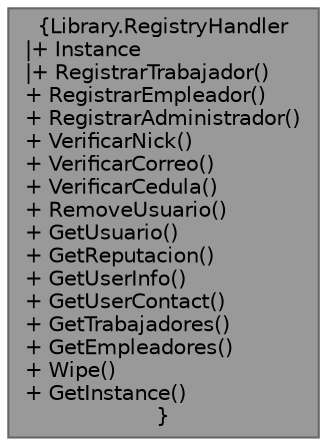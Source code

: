 digraph "Library.RegistryHandler"
{
 // INTERACTIVE_SVG=YES
 // LATEX_PDF_SIZE
  bgcolor="transparent";
  edge [fontname=Helvetica,fontsize=10,labelfontname=Helvetica,labelfontsize=10];
  node [fontname=Helvetica,fontsize=10,shape=box,height=0.2,width=0.4];
  Node1 [label="{Library.RegistryHandler\n|+ Instance\l|+ RegistrarTrabajador()\l+ RegistrarEmpleador()\l+ RegistrarAdministrador()\l+ VerificarNick()\l+ VerificarCorreo()\l+ VerificarCedula()\l+ RemoveUsuario()\l+ GetUsuario()\l+ GetReputacion()\l+ GetUserInfo()\l+ GetUserContact()\l+ GetTrabajadores()\l+ GetEmpleadores()\l+ Wipe()\l+ GetInstance()\l}",height=0.2,width=0.4,color="gray40", fillcolor="grey60", style="filled", fontcolor="black",tooltip="Clase para manejar el registro"];
}
